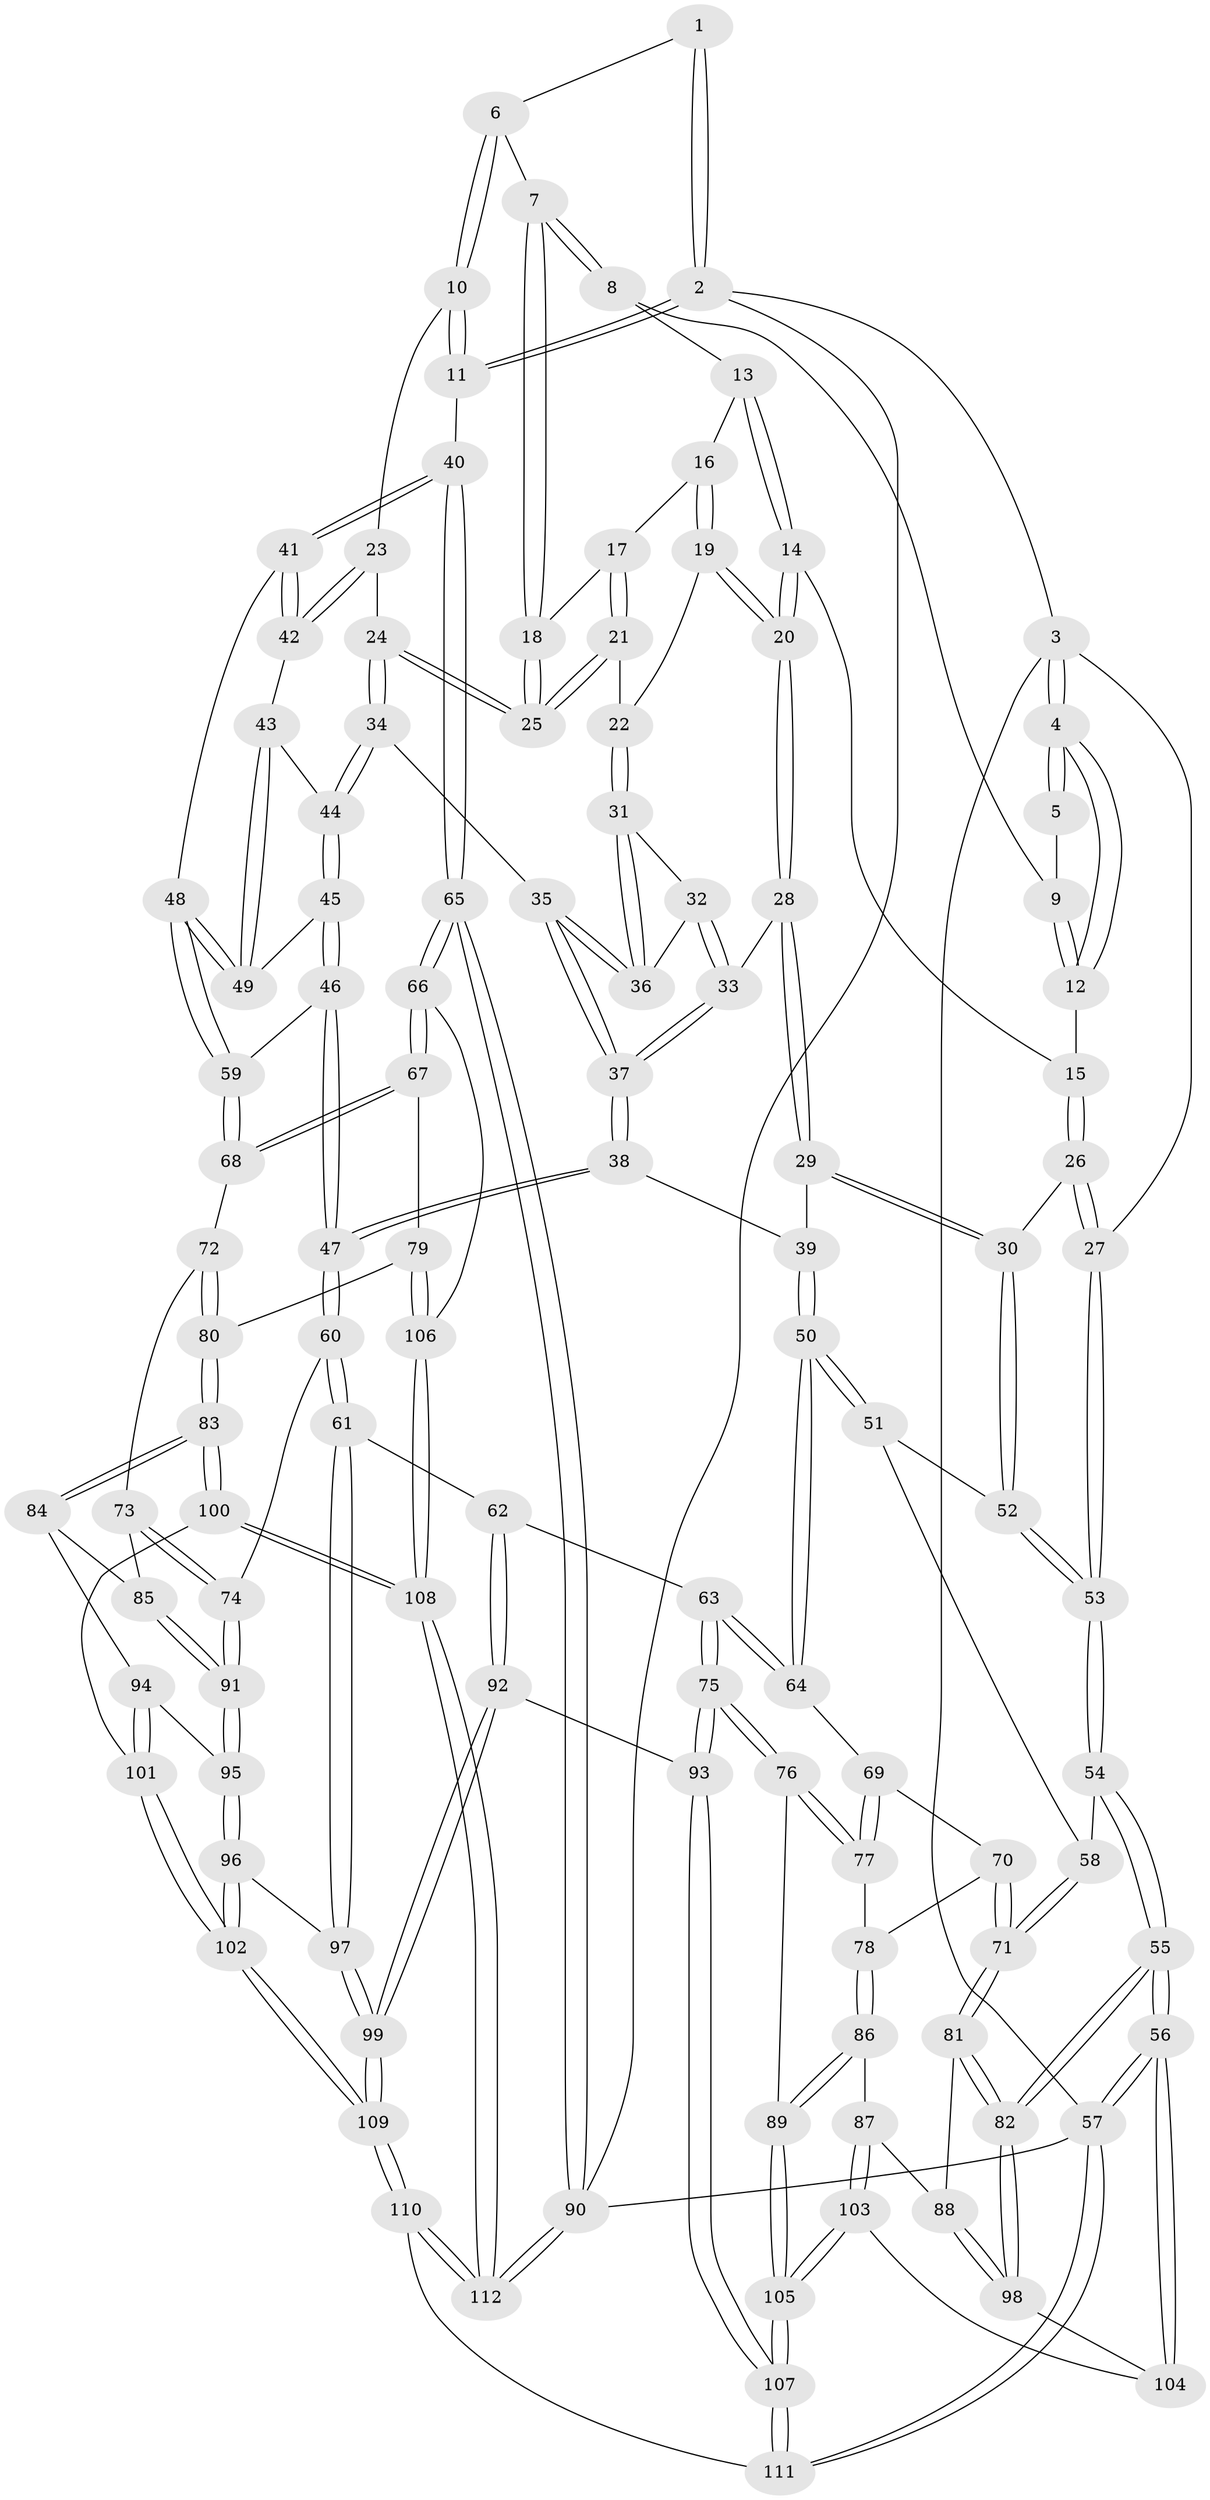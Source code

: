 // coarse degree distribution, {9: 0.029411764705882353, 3: 0.4411764705882353, 4: 0.3235294117647059, 5: 0.11764705882352941, 2: 0.08823529411764706}
// Generated by graph-tools (version 1.1) at 2025/54/03/04/25 22:54:17]
// undirected, 112 vertices, 277 edges
graph export_dot {
  node [color=gray90,style=filled];
  1 [pos="+0.7454756708511747+0"];
  2 [pos="+1+0"];
  3 [pos="+0+0"];
  4 [pos="+0+0"];
  5 [pos="+0.44795194033504737+0"];
  6 [pos="+0.7633114337046955+0.028424977731069914"];
  7 [pos="+0.7173895070426792+0.11209465684845385"];
  8 [pos="+0.4706000294560999+0"];
  9 [pos="+0.46867547022336103+0"];
  10 [pos="+1+0.1980005825929732"];
  11 [pos="+1+0.17093894328411596"];
  12 [pos="+0.31010034122681424+0.14082808333444677"];
  13 [pos="+0.47203857546051503+0"];
  14 [pos="+0.41776075130935264+0.17295891408378072"];
  15 [pos="+0.34389609806411414+0.18057997896579916"];
  16 [pos="+0.5309791013189226+0.08427614281989529"];
  17 [pos="+0.5714229736118154+0.1352344894237749"];
  18 [pos="+0.7079548741021386+0.1622794212902574"];
  19 [pos="+0.49982606601000285+0.2406764736763757"];
  20 [pos="+0.45193147864901734+0.23585725910838243"];
  21 [pos="+0.5377924715651884+0.24124490256396036"];
  22 [pos="+0.5282022353121065+0.2459442667725121"];
  23 [pos="+0.7924214021399543+0.30706902503519345"];
  24 [pos="+0.7694156452188621+0.30811686556200585"];
  25 [pos="+0.7316233978619264+0.2552824033181255"];
  26 [pos="+0.2417638261408122+0.30030913867216125"];
  27 [pos="+0+0"];
  28 [pos="+0.3828519410608211+0.36093005296697334"];
  29 [pos="+0.29655957995640786+0.39406522241813413"];
  30 [pos="+0.29451318350883793+0.3942593540220557"];
  31 [pos="+0.5338630692077373+0.2766452275370654"];
  32 [pos="+0.4820510038910231+0.3677383742906266"];
  33 [pos="+0.4354930415752043+0.378542261405359"];
  34 [pos="+0.7685892078255607+0.30927656079890675"];
  35 [pos="+0.6023315324548913+0.38889708496761194"];
  36 [pos="+0.5815624344189237+0.3750123840213356"];
  37 [pos="+0.5548405809949593+0.5322371881107321"];
  38 [pos="+0.5554872645172875+0.5593290760158328"];
  39 [pos="+0.41830646466417515+0.49719618681974037"];
  40 [pos="+1+0.5550633155511125"];
  41 [pos="+1+0.5709489979005244"];
  42 [pos="+0.8970522363849024+0.4712952643482312"];
  43 [pos="+0.826625334907711+0.5081994337108886"];
  44 [pos="+0.7476121059121542+0.4800440345919496"];
  45 [pos="+0.7030766036447205+0.5651340024199041"];
  46 [pos="+0.6350026849996443+0.6197550611949466"];
  47 [pos="+0.5844582923799982+0.6471577567452872"];
  48 [pos="+0.9237301093660919+0.621541484283723"];
  49 [pos="+0.8700734137715329+0.5942485454475583"];
  50 [pos="+0.33631571552465356+0.6533893632676784"];
  51 [pos="+0.27070967120158695+0.5478288328239072"];
  52 [pos="+0.27466821424549+0.42685808856237006"];
  53 [pos="+0+0.4912923125360691"];
  54 [pos="+0+0.5318636650177799"];
  55 [pos="+0+0.8805136785519894"];
  56 [pos="+0+1"];
  57 [pos="+0+1"];
  58 [pos="+0.049810534807280725+0.6319889491160732"];
  59 [pos="+0.8840349961278053+0.679705297143513"];
  60 [pos="+0.5766295893508945+0.6673205109834889"];
  61 [pos="+0.571068746652523+0.6707763719622979"];
  62 [pos="+0.5044908824626817+0.6935044567930498"];
  63 [pos="+0.47545253776253993+0.7000734954953532"];
  64 [pos="+0.34179280774260223+0.6642589065963721"];
  65 [pos="+1+0.9065198531385945"];
  66 [pos="+1+0.8684346231771335"];
  67 [pos="+0.9403625582413221+0.7838917565483103"];
  68 [pos="+0.8737804109998799+0.713459044336886"];
  69 [pos="+0.32041154229983265+0.6823905170873552"];
  70 [pos="+0.14048719148906402+0.7173559683305053"];
  71 [pos="+0.11043364365867749+0.7152173863369069"];
  72 [pos="+0.8525729475904358+0.7333377887314383"];
  73 [pos="+0.7603156218930623+0.7532788373497525"];
  74 [pos="+0.5851872366467131+0.6750578042703775"];
  75 [pos="+0.38696499542071333+0.8923406686026135"];
  76 [pos="+0.2965214249230078+0.8474422651744752"];
  77 [pos="+0.29407501596170765+0.7507608002589419"];
  78 [pos="+0.223200041359282+0.7941956943136022"];
  79 [pos="+0.8610132600450616+0.8558013668185706"];
  80 [pos="+0.8536729487779104+0.8548128831006723"];
  81 [pos="+0.10330801483070048+0.7872527438927168"];
  82 [pos="+0+0.8739065539422307"];
  83 [pos="+0.8356104598321186+0.8658688319984166"];
  84 [pos="+0.7733228435725231+0.8288617198047821"];
  85 [pos="+0.7700626869172853+0.8144178551320548"];
  86 [pos="+0.2156468865720241+0.8422789433019999"];
  87 [pos="+0.1632117615025122+0.8477956727663767"];
  88 [pos="+0.10513339369575118+0.7914948902653925"];
  89 [pos="+0.2504892156469046+0.8641065705292234"];
  90 [pos="+1+1"];
  91 [pos="+0.6631395184877635+0.8278103543638008"];
  92 [pos="+0.5035710216897985+0.9309222036011233"];
  93 [pos="+0.3892448085038713+0.9058500569330611"];
  94 [pos="+0.7461455126158089+0.8504070146459626"];
  95 [pos="+0.6680351986694218+0.8384787611211413"];
  96 [pos="+0.6698429351228272+0.9409211748564307"];
  97 [pos="+0.5699192349374852+0.8520296169416676"];
  98 [pos="+0.06753237194970019+0.9183522623000557"];
  99 [pos="+0.5390210491684954+0.9519572488243535"];
  100 [pos="+0.8150108565367234+0.9206208256394695"];
  101 [pos="+0.7416357782453671+0.9402043691665316"];
  102 [pos="+0.6782740460799103+0.9843108654676811"];
  103 [pos="+0.14066809444742207+0.9900593899986213"];
  104 [pos="+0.07510578558764758+0.9268192318100484"];
  105 [pos="+0.20376232425463872+1"];
  106 [pos="+0.9134249373085982+0.8776765006305913"];
  107 [pos="+0.23878877997840536+1"];
  108 [pos="+0.8793191197146581+0.9979065368165082"];
  109 [pos="+0.6274367453911263+1"];
  110 [pos="+0.6238178707057627+1"];
  111 [pos="+0.23848298497559942+1"];
  112 [pos="+1+1"];
  1 -- 2;
  1 -- 2;
  1 -- 6;
  2 -- 3;
  2 -- 11;
  2 -- 11;
  2 -- 90;
  3 -- 4;
  3 -- 4;
  3 -- 27;
  3 -- 57;
  4 -- 5;
  4 -- 5;
  4 -- 12;
  4 -- 12;
  5 -- 9;
  6 -- 7;
  6 -- 10;
  6 -- 10;
  7 -- 8;
  7 -- 8;
  7 -- 18;
  7 -- 18;
  8 -- 9;
  8 -- 13;
  9 -- 12;
  9 -- 12;
  10 -- 11;
  10 -- 11;
  10 -- 23;
  11 -- 40;
  12 -- 15;
  13 -- 14;
  13 -- 14;
  13 -- 16;
  14 -- 15;
  14 -- 20;
  14 -- 20;
  15 -- 26;
  15 -- 26;
  16 -- 17;
  16 -- 19;
  16 -- 19;
  17 -- 18;
  17 -- 21;
  17 -- 21;
  18 -- 25;
  18 -- 25;
  19 -- 20;
  19 -- 20;
  19 -- 22;
  20 -- 28;
  20 -- 28;
  21 -- 22;
  21 -- 25;
  21 -- 25;
  22 -- 31;
  22 -- 31;
  23 -- 24;
  23 -- 42;
  23 -- 42;
  24 -- 25;
  24 -- 25;
  24 -- 34;
  24 -- 34;
  26 -- 27;
  26 -- 27;
  26 -- 30;
  27 -- 53;
  27 -- 53;
  28 -- 29;
  28 -- 29;
  28 -- 33;
  29 -- 30;
  29 -- 30;
  29 -- 39;
  30 -- 52;
  30 -- 52;
  31 -- 32;
  31 -- 36;
  31 -- 36;
  32 -- 33;
  32 -- 33;
  32 -- 36;
  33 -- 37;
  33 -- 37;
  34 -- 35;
  34 -- 44;
  34 -- 44;
  35 -- 36;
  35 -- 36;
  35 -- 37;
  35 -- 37;
  37 -- 38;
  37 -- 38;
  38 -- 39;
  38 -- 47;
  38 -- 47;
  39 -- 50;
  39 -- 50;
  40 -- 41;
  40 -- 41;
  40 -- 65;
  40 -- 65;
  41 -- 42;
  41 -- 42;
  41 -- 48;
  42 -- 43;
  43 -- 44;
  43 -- 49;
  43 -- 49;
  44 -- 45;
  44 -- 45;
  45 -- 46;
  45 -- 46;
  45 -- 49;
  46 -- 47;
  46 -- 47;
  46 -- 59;
  47 -- 60;
  47 -- 60;
  48 -- 49;
  48 -- 49;
  48 -- 59;
  48 -- 59;
  50 -- 51;
  50 -- 51;
  50 -- 64;
  50 -- 64;
  51 -- 52;
  51 -- 58;
  52 -- 53;
  52 -- 53;
  53 -- 54;
  53 -- 54;
  54 -- 55;
  54 -- 55;
  54 -- 58;
  55 -- 56;
  55 -- 56;
  55 -- 82;
  55 -- 82;
  56 -- 57;
  56 -- 57;
  56 -- 104;
  56 -- 104;
  57 -- 111;
  57 -- 111;
  57 -- 90;
  58 -- 71;
  58 -- 71;
  59 -- 68;
  59 -- 68;
  60 -- 61;
  60 -- 61;
  60 -- 74;
  61 -- 62;
  61 -- 97;
  61 -- 97;
  62 -- 63;
  62 -- 92;
  62 -- 92;
  63 -- 64;
  63 -- 64;
  63 -- 75;
  63 -- 75;
  64 -- 69;
  65 -- 66;
  65 -- 66;
  65 -- 90;
  65 -- 90;
  66 -- 67;
  66 -- 67;
  66 -- 106;
  67 -- 68;
  67 -- 68;
  67 -- 79;
  68 -- 72;
  69 -- 70;
  69 -- 77;
  69 -- 77;
  70 -- 71;
  70 -- 71;
  70 -- 78;
  71 -- 81;
  71 -- 81;
  72 -- 73;
  72 -- 80;
  72 -- 80;
  73 -- 74;
  73 -- 74;
  73 -- 85;
  74 -- 91;
  74 -- 91;
  75 -- 76;
  75 -- 76;
  75 -- 93;
  75 -- 93;
  76 -- 77;
  76 -- 77;
  76 -- 89;
  77 -- 78;
  78 -- 86;
  78 -- 86;
  79 -- 80;
  79 -- 106;
  79 -- 106;
  80 -- 83;
  80 -- 83;
  81 -- 82;
  81 -- 82;
  81 -- 88;
  82 -- 98;
  82 -- 98;
  83 -- 84;
  83 -- 84;
  83 -- 100;
  83 -- 100;
  84 -- 85;
  84 -- 94;
  85 -- 91;
  85 -- 91;
  86 -- 87;
  86 -- 89;
  86 -- 89;
  87 -- 88;
  87 -- 103;
  87 -- 103;
  88 -- 98;
  88 -- 98;
  89 -- 105;
  89 -- 105;
  90 -- 112;
  90 -- 112;
  91 -- 95;
  91 -- 95;
  92 -- 93;
  92 -- 99;
  92 -- 99;
  93 -- 107;
  93 -- 107;
  94 -- 95;
  94 -- 101;
  94 -- 101;
  95 -- 96;
  95 -- 96;
  96 -- 97;
  96 -- 102;
  96 -- 102;
  97 -- 99;
  97 -- 99;
  98 -- 104;
  99 -- 109;
  99 -- 109;
  100 -- 101;
  100 -- 108;
  100 -- 108;
  101 -- 102;
  101 -- 102;
  102 -- 109;
  102 -- 109;
  103 -- 104;
  103 -- 105;
  103 -- 105;
  105 -- 107;
  105 -- 107;
  106 -- 108;
  106 -- 108;
  107 -- 111;
  107 -- 111;
  108 -- 112;
  108 -- 112;
  109 -- 110;
  109 -- 110;
  110 -- 111;
  110 -- 112;
  110 -- 112;
}
